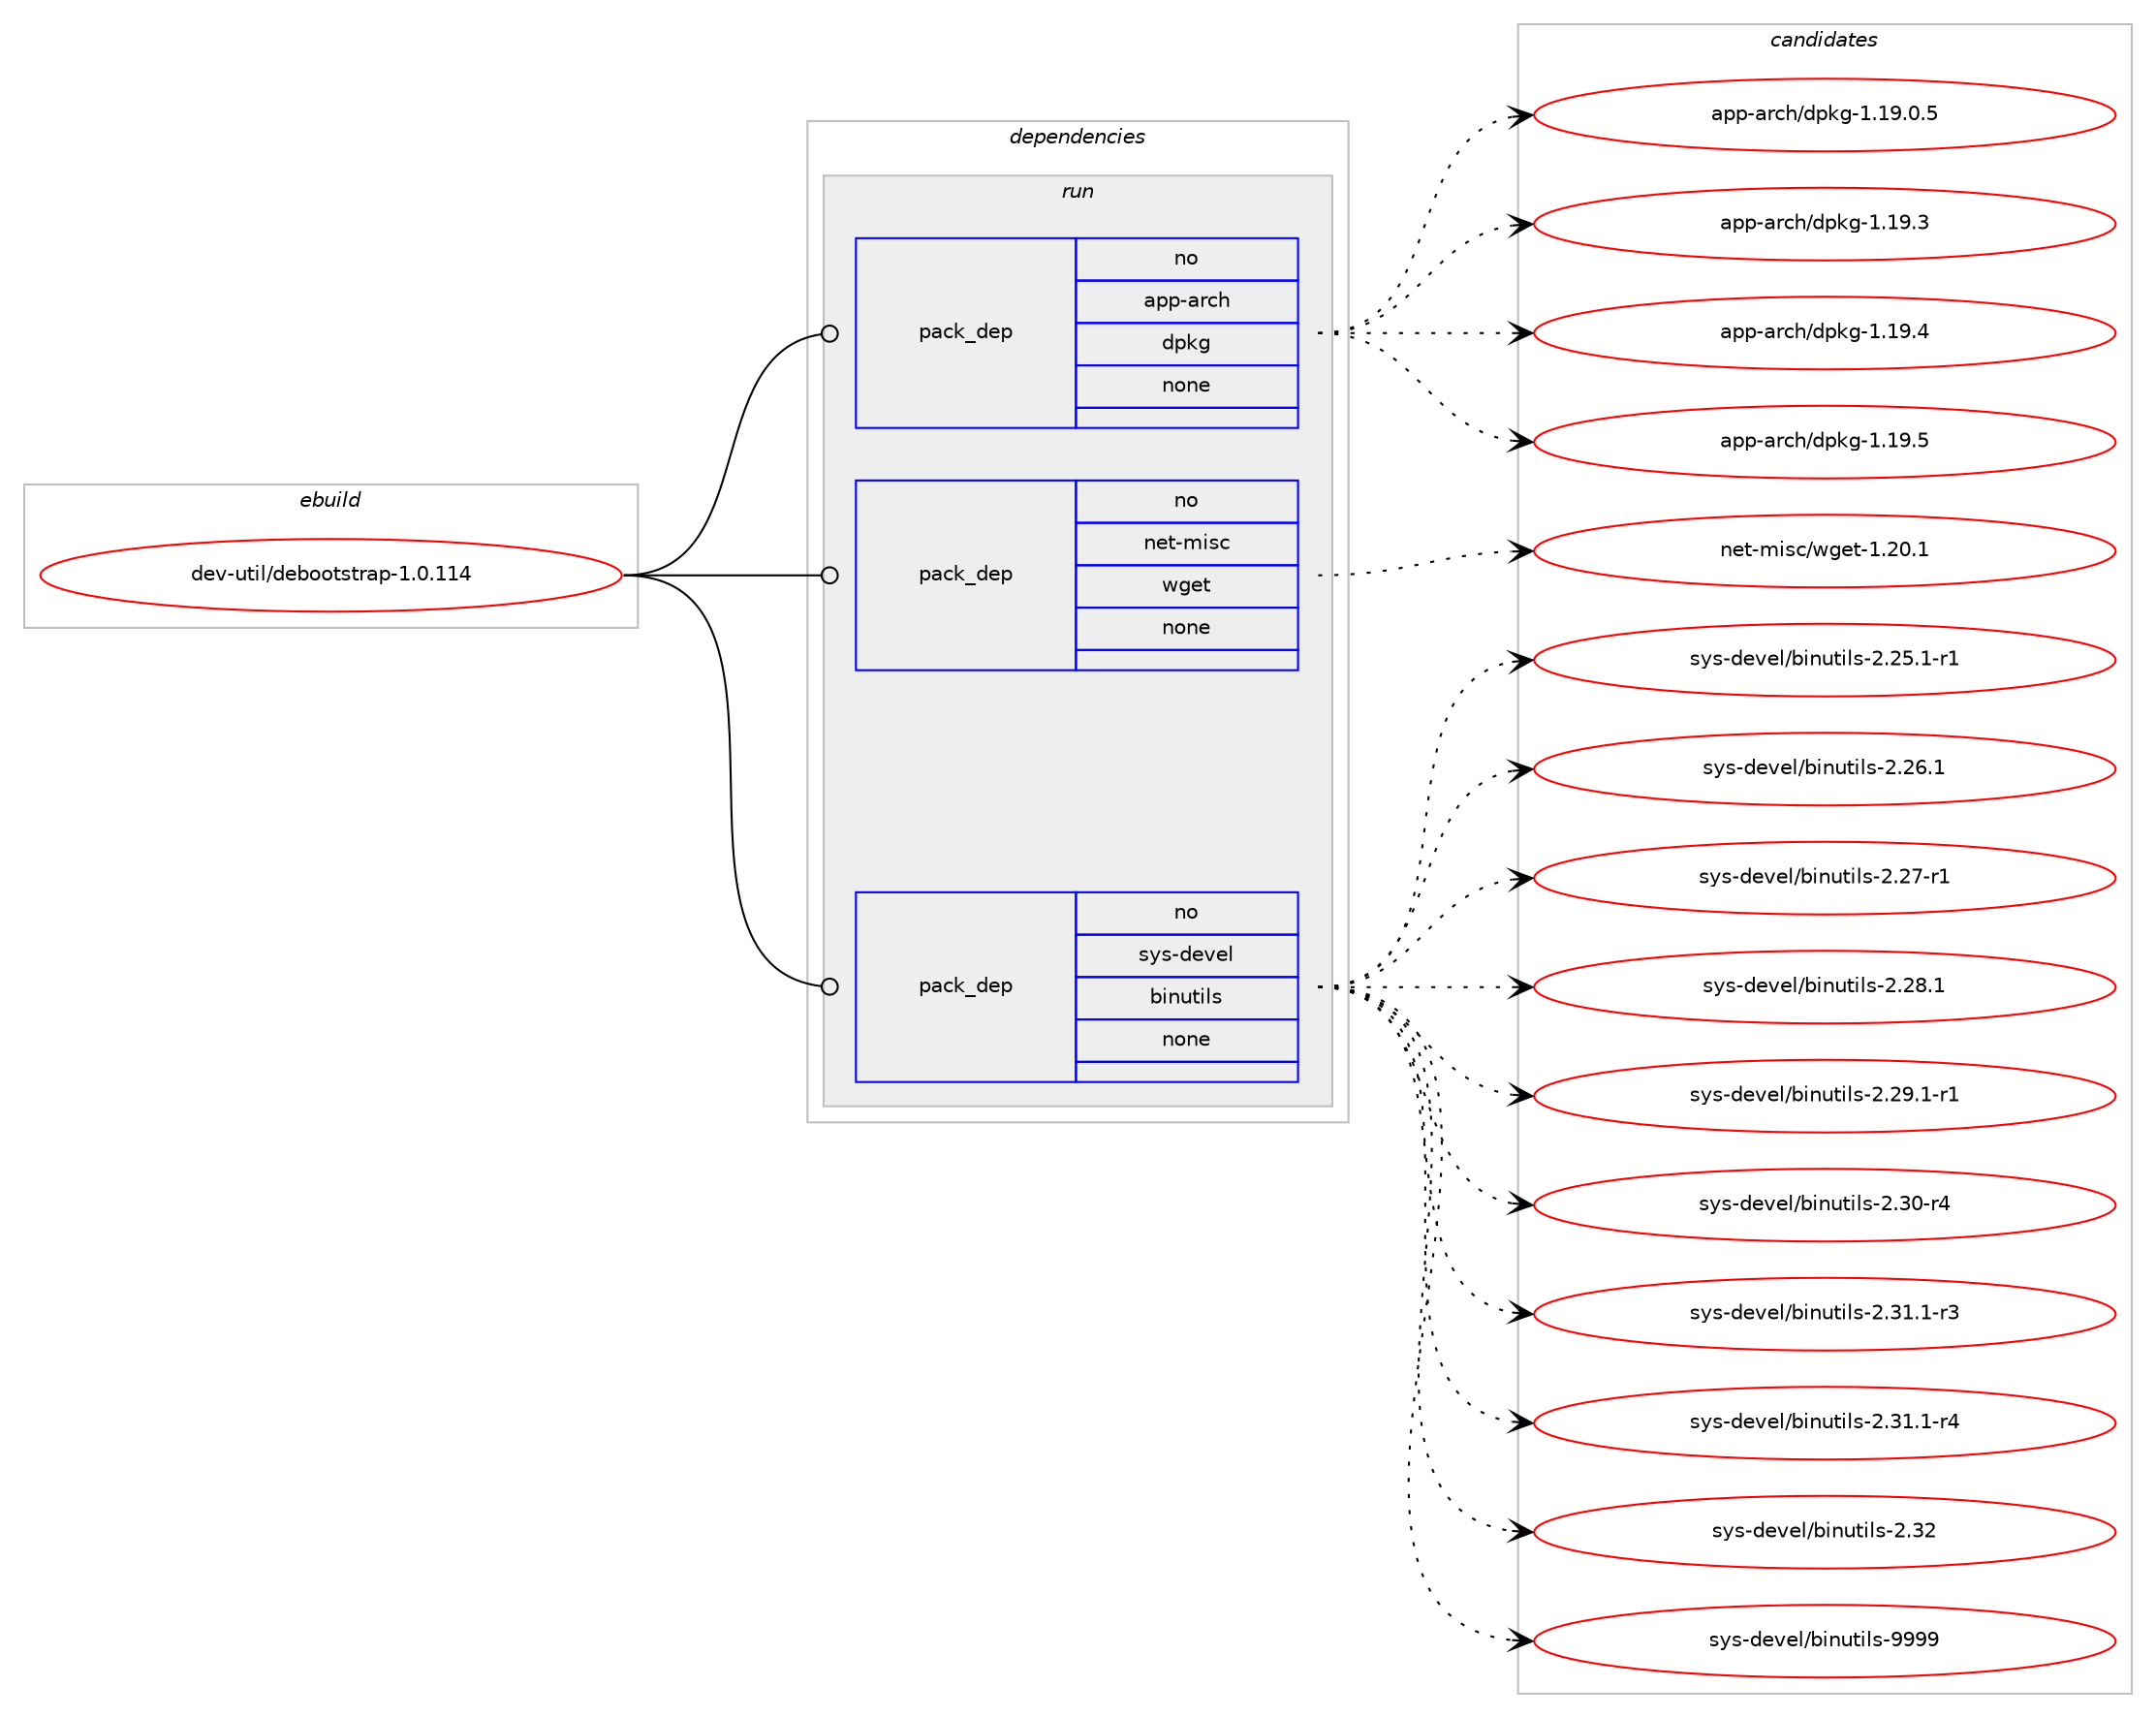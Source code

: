 digraph prolog {

# *************
# Graph options
# *************

newrank=true;
concentrate=true;
compound=true;
graph [rankdir=LR,fontname=Helvetica,fontsize=10,ranksep=1.5];#, ranksep=2.5, nodesep=0.2];
edge  [arrowhead=vee];
node  [fontname=Helvetica,fontsize=10];

# **********
# The ebuild
# **********

subgraph cluster_leftcol {
color=gray;
rank=same;
label=<<i>ebuild</i>>;
id [label="dev-util/debootstrap-1.0.114", color=red, width=4, href="../dev-util/debootstrap-1.0.114.svg"];
}

# ****************
# The dependencies
# ****************

subgraph cluster_midcol {
color=gray;
label=<<i>dependencies</i>>;
subgraph cluster_compile {
fillcolor="#eeeeee";
style=filled;
label=<<i>compile</i>>;
}
subgraph cluster_compileandrun {
fillcolor="#eeeeee";
style=filled;
label=<<i>compile and run</i>>;
}
subgraph cluster_run {
fillcolor="#eeeeee";
style=filled;
label=<<i>run</i>>;
subgraph pack1096582 {
dependency1544326 [label=<<TABLE BORDER="0" CELLBORDER="1" CELLSPACING="0" CELLPADDING="4" WIDTH="220"><TR><TD ROWSPAN="6" CELLPADDING="30">pack_dep</TD></TR><TR><TD WIDTH="110">no</TD></TR><TR><TD>app-arch</TD></TR><TR><TD>dpkg</TD></TR><TR><TD>none</TD></TR><TR><TD></TD></TR></TABLE>>, shape=none, color=blue];
}
id:e -> dependency1544326:w [weight=20,style="solid",arrowhead="odot"];
subgraph pack1096583 {
dependency1544327 [label=<<TABLE BORDER="0" CELLBORDER="1" CELLSPACING="0" CELLPADDING="4" WIDTH="220"><TR><TD ROWSPAN="6" CELLPADDING="30">pack_dep</TD></TR><TR><TD WIDTH="110">no</TD></TR><TR><TD>net-misc</TD></TR><TR><TD>wget</TD></TR><TR><TD>none</TD></TR><TR><TD></TD></TR></TABLE>>, shape=none, color=blue];
}
id:e -> dependency1544327:w [weight=20,style="solid",arrowhead="odot"];
subgraph pack1096584 {
dependency1544328 [label=<<TABLE BORDER="0" CELLBORDER="1" CELLSPACING="0" CELLPADDING="4" WIDTH="220"><TR><TD ROWSPAN="6" CELLPADDING="30">pack_dep</TD></TR><TR><TD WIDTH="110">no</TD></TR><TR><TD>sys-devel</TD></TR><TR><TD>binutils</TD></TR><TR><TD>none</TD></TR><TR><TD></TD></TR></TABLE>>, shape=none, color=blue];
}
id:e -> dependency1544328:w [weight=20,style="solid",arrowhead="odot"];
}
}

# **************
# The candidates
# **************

subgraph cluster_choices {
rank=same;
color=gray;
label=<<i>candidates</i>>;

subgraph choice1096582 {
color=black;
nodesep=1;
choice9711211245971149910447100112107103454946495746484653 [label="app-arch/dpkg-1.19.0.5", color=red, width=4,href="../app-arch/dpkg-1.19.0.5.svg"];
choice971121124597114991044710011210710345494649574651 [label="app-arch/dpkg-1.19.3", color=red, width=4,href="../app-arch/dpkg-1.19.3.svg"];
choice971121124597114991044710011210710345494649574652 [label="app-arch/dpkg-1.19.4", color=red, width=4,href="../app-arch/dpkg-1.19.4.svg"];
choice971121124597114991044710011210710345494649574653 [label="app-arch/dpkg-1.19.5", color=red, width=4,href="../app-arch/dpkg-1.19.5.svg"];
dependency1544326:e -> choice9711211245971149910447100112107103454946495746484653:w [style=dotted,weight="100"];
dependency1544326:e -> choice971121124597114991044710011210710345494649574651:w [style=dotted,weight="100"];
dependency1544326:e -> choice971121124597114991044710011210710345494649574652:w [style=dotted,weight="100"];
dependency1544326:e -> choice971121124597114991044710011210710345494649574653:w [style=dotted,weight="100"];
}
subgraph choice1096583 {
color=black;
nodesep=1;
choice11010111645109105115994711910310111645494650484649 [label="net-misc/wget-1.20.1", color=red, width=4,href="../net-misc/wget-1.20.1.svg"];
dependency1544327:e -> choice11010111645109105115994711910310111645494650484649:w [style=dotted,weight="100"];
}
subgraph choice1096584 {
color=black;
nodesep=1;
choice115121115451001011181011084798105110117116105108115455046505346494511449 [label="sys-devel/binutils-2.25.1-r1", color=red, width=4,href="../sys-devel/binutils-2.25.1-r1.svg"];
choice11512111545100101118101108479810511011711610510811545504650544649 [label="sys-devel/binutils-2.26.1", color=red, width=4,href="../sys-devel/binutils-2.26.1.svg"];
choice11512111545100101118101108479810511011711610510811545504650554511449 [label="sys-devel/binutils-2.27-r1", color=red, width=4,href="../sys-devel/binutils-2.27-r1.svg"];
choice11512111545100101118101108479810511011711610510811545504650564649 [label="sys-devel/binutils-2.28.1", color=red, width=4,href="../sys-devel/binutils-2.28.1.svg"];
choice115121115451001011181011084798105110117116105108115455046505746494511449 [label="sys-devel/binutils-2.29.1-r1", color=red, width=4,href="../sys-devel/binutils-2.29.1-r1.svg"];
choice11512111545100101118101108479810511011711610510811545504651484511452 [label="sys-devel/binutils-2.30-r4", color=red, width=4,href="../sys-devel/binutils-2.30-r4.svg"];
choice115121115451001011181011084798105110117116105108115455046514946494511451 [label="sys-devel/binutils-2.31.1-r3", color=red, width=4,href="../sys-devel/binutils-2.31.1-r3.svg"];
choice115121115451001011181011084798105110117116105108115455046514946494511452 [label="sys-devel/binutils-2.31.1-r4", color=red, width=4,href="../sys-devel/binutils-2.31.1-r4.svg"];
choice1151211154510010111810110847981051101171161051081154550465150 [label="sys-devel/binutils-2.32", color=red, width=4,href="../sys-devel/binutils-2.32.svg"];
choice1151211154510010111810110847981051101171161051081154557575757 [label="sys-devel/binutils-9999", color=red, width=4,href="../sys-devel/binutils-9999.svg"];
dependency1544328:e -> choice115121115451001011181011084798105110117116105108115455046505346494511449:w [style=dotted,weight="100"];
dependency1544328:e -> choice11512111545100101118101108479810511011711610510811545504650544649:w [style=dotted,weight="100"];
dependency1544328:e -> choice11512111545100101118101108479810511011711610510811545504650554511449:w [style=dotted,weight="100"];
dependency1544328:e -> choice11512111545100101118101108479810511011711610510811545504650564649:w [style=dotted,weight="100"];
dependency1544328:e -> choice115121115451001011181011084798105110117116105108115455046505746494511449:w [style=dotted,weight="100"];
dependency1544328:e -> choice11512111545100101118101108479810511011711610510811545504651484511452:w [style=dotted,weight="100"];
dependency1544328:e -> choice115121115451001011181011084798105110117116105108115455046514946494511451:w [style=dotted,weight="100"];
dependency1544328:e -> choice115121115451001011181011084798105110117116105108115455046514946494511452:w [style=dotted,weight="100"];
dependency1544328:e -> choice1151211154510010111810110847981051101171161051081154550465150:w [style=dotted,weight="100"];
dependency1544328:e -> choice1151211154510010111810110847981051101171161051081154557575757:w [style=dotted,weight="100"];
}
}

}

